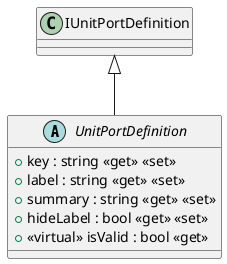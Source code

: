 @startuml
abstract class UnitPortDefinition {
    + key : string <<get>> <<set>>
    + label : string <<get>> <<set>>
    + summary : string <<get>> <<set>>
    + hideLabel : bool <<get>> <<set>>
    + <<virtual>> isValid : bool <<get>>
}
IUnitPortDefinition <|-- UnitPortDefinition
@enduml
